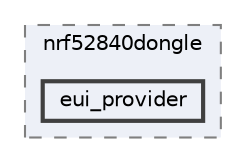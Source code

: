 digraph "/home/mj/Desktop/IoT-Chat-Digitalization/Dongle/gnrc_border_router/bin/nrf52840dongle/eui_provider"
{
 // LATEX_PDF_SIZE
  bgcolor="transparent";
  edge [fontname=Helvetica,fontsize=10,labelfontname=Helvetica,labelfontsize=10];
  node [fontname=Helvetica,fontsize=10,shape=box,height=0.2,width=0.4];
  compound=true
  subgraph clusterdir_9941f7556d96a0e17fefe82cd217bc3a {
    graph [ bgcolor="#edf0f7", pencolor="grey50", label="nrf52840dongle", fontname=Helvetica,fontsize=10 style="filled,dashed", URL="dir_9941f7556d96a0e17fefe82cd217bc3a.html",tooltip=""]
  dir_39845b9f6be9ddbdb618849df1e8e782 [label="eui_provider", fillcolor="#edf0f7", color="grey25", style="filled,bold", URL="dir_39845b9f6be9ddbdb618849df1e8e782.html",tooltip=""];
  }
}
